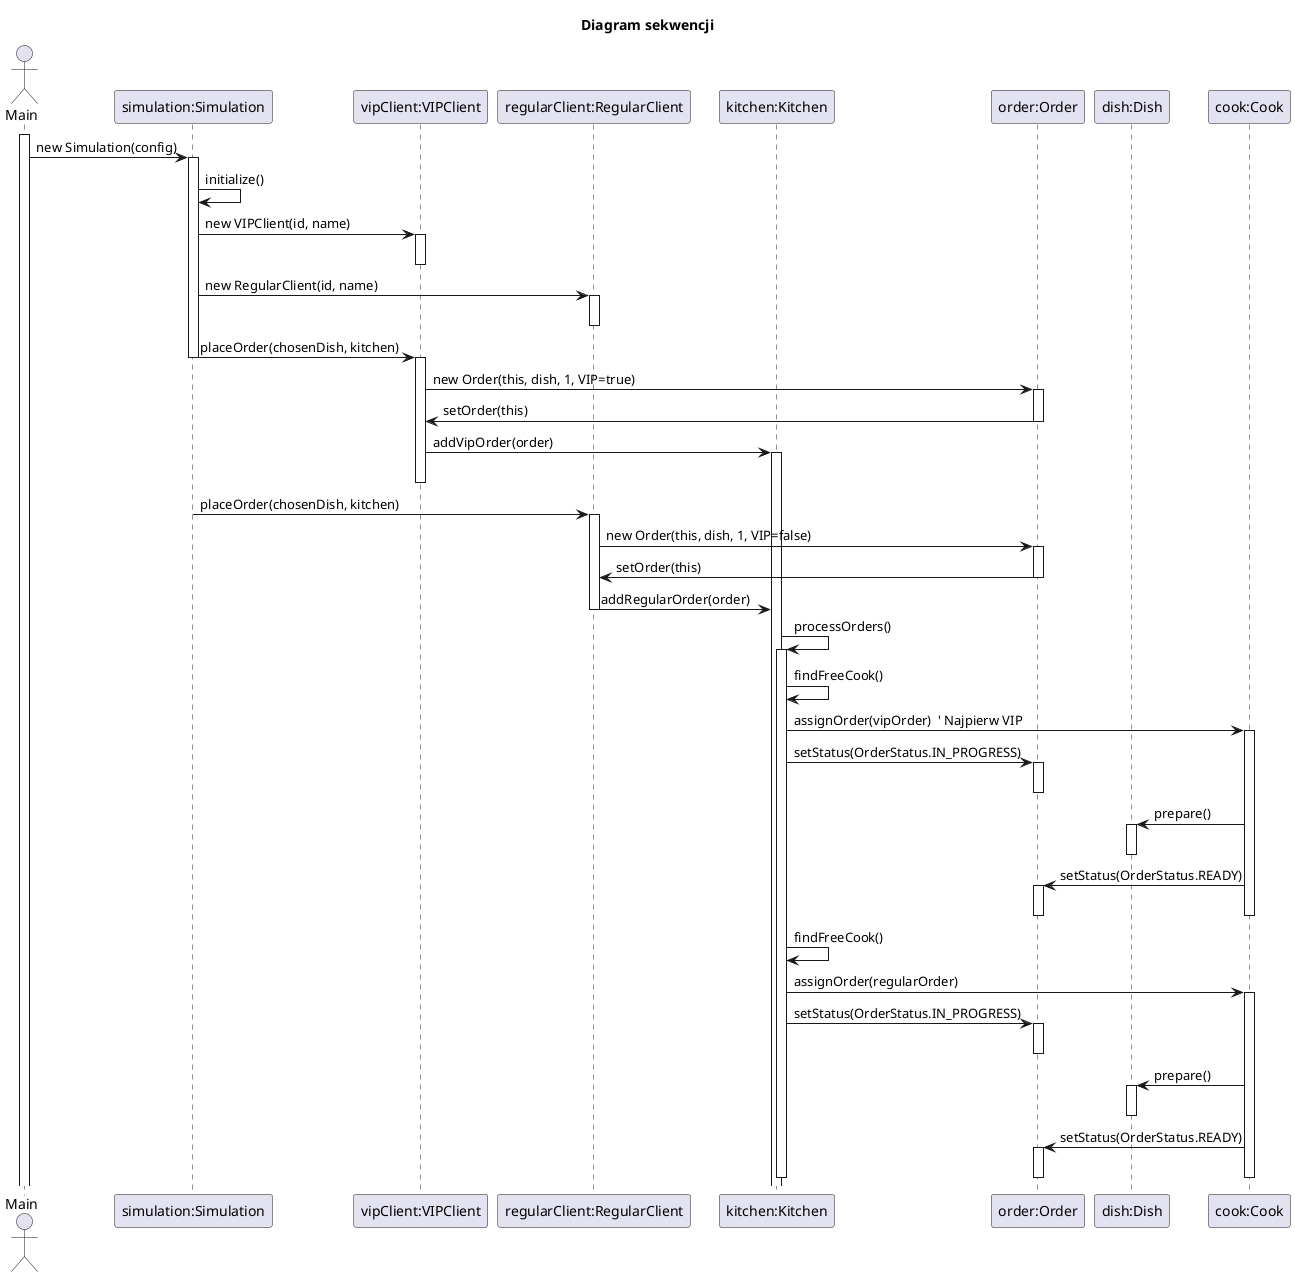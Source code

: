 @startuml
title Diagram sekwencji

actor "Main" as Main
participant "simulation:Simulation" as Simulation
participant "vipClient:VIPClient" as VIPClient
participant "regularClient:RegularClient" as RegularClient
participant "kitchen:Kitchen" as Kitchen
participant "order:Order" as Order
participant "dish:Dish" as Dish
participant "cook:Cook" as Cook

activate Main
Main -> Simulation : new Simulation(config)
activate Simulation
Simulation -> Simulation : initialize()


Simulation -> VIPClient : new VIPClient(id, name)
activate VIPClient
deactivate VIPClient

Simulation -> RegularClient : new RegularClient(id, name)
activate RegularClient
deactivate RegularClient


Simulation -> VIPClient : placeOrder(chosenDish, kitchen)
deactivate Simulation

activate VIPClient
VIPClient -> Order : new Order(this, dish, 1, VIP=true)
activate Order
Order -> VIPClient : setOrder(this)
deactivate Order

VIPClient -> Kitchen : addVipOrder(order)
activate Kitchen
deactivate VIPClient


Simulation -> RegularClient : placeOrder(chosenDish, kitchen)
activate RegularClient
RegularClient -> Order : new Order(this, dish, 1, VIP=false)
activate Order
Order -> RegularClient : setOrder(this)
deactivate Order

RegularClient -> Kitchen : addRegularOrder(order)
deactivate RegularClient


Kitchen -> Kitchen : processOrders()
activate Kitchen
Kitchen -> Kitchen : findFreeCook()
Kitchen -> Cook : assignOrder(vipOrder)  ' Najpierw VIP
activate Cook

Kitchen -> Order : setStatus(OrderStatus.IN_PROGRESS)
activate Order
deactivate Order

Cook -> Dish : prepare()
activate Dish
deactivate Dish

Cook -> Order : setStatus(OrderStatus.READY)
activate Order
deactivate Order
deactivate Cook


Kitchen -> Kitchen : findFreeCook()
Kitchen -> Cook : assignOrder(regularOrder)
activate Cook

Kitchen -> Order : setStatus(OrderStatus.IN_PROGRESS)
activate Order
deactivate Order

Cook -> Dish : prepare()
activate Dish
deactivate Dish

Cook -> Order : setStatus(OrderStatus.READY)
activate Order
deactivate Order
deactivate Cook
deactivate Kitchen
@enduml